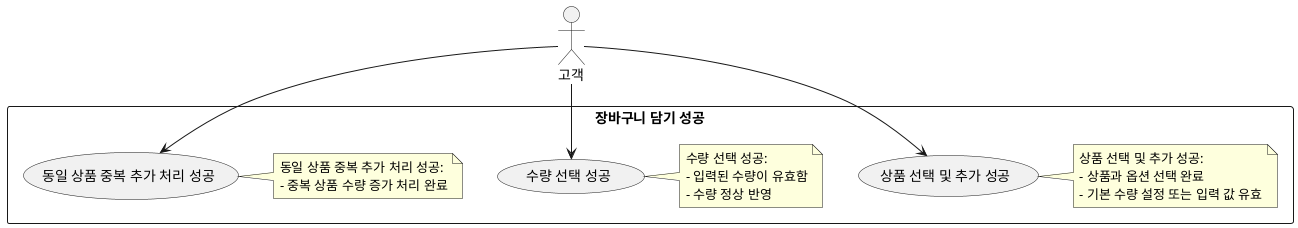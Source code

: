 @startuml
actor "고객" as Customer

rectangle "장바구니 담기 성공" {
  usecase "상품 선택 및 추가 성공" as UC1_1_success
  note right
  상품 선택 및 추가 성공:
  - 상품과 옵션 선택 완료
  - 기본 수량 설정 또는 입력 값 유효
  end note

  usecase "수량 선택 성공" as UC1_2_success
  note right
  수량 선택 성공:
  - 입력된 수량이 유효함
  - 수량 정상 반영
  end note

  usecase "동일 상품 중복 추가 처리 성공" as UC1_3_success
  note right
  동일 상품 중복 추가 처리 성공:
  - 중복 상품 수량 증가 처리 완료
  end note
}

Customer --> UC1_1_success
Customer --> UC1_2_success
Customer --> UC1_3_success
@enduml
